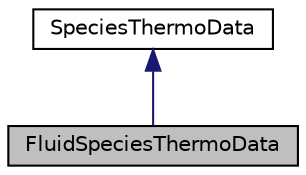 digraph "FluidSpeciesThermoData"
{
 // INTERACTIVE_SVG=YES
 // LATEX_PDF_SIZE
  edge [fontname="Helvetica",fontsize="10",labelfontname="Helvetica",labelfontsize="10"];
  node [fontname="Helvetica",fontsize="10",shape=record];
  Node1 [label="FluidSpeciesThermoData",height=0.2,width=0.4,color="black", fillcolor="grey75", style="filled", fontcolor="black",tooltip="A type for storing the thermodynamic data of fluid (gaseous or liquid) species."];
  Node2 -> Node1 [dir="back",color="midnightblue",fontsize="10",style="solid",fontname="Helvetica"];
  Node2 [label="SpeciesThermoData",height=0.2,width=0.4,color="black", fillcolor="white", style="filled",URL="$structReaktoro_1_1SpeciesThermoData.html",tooltip="A type for storing the thermodynamic data of general species."];
}
